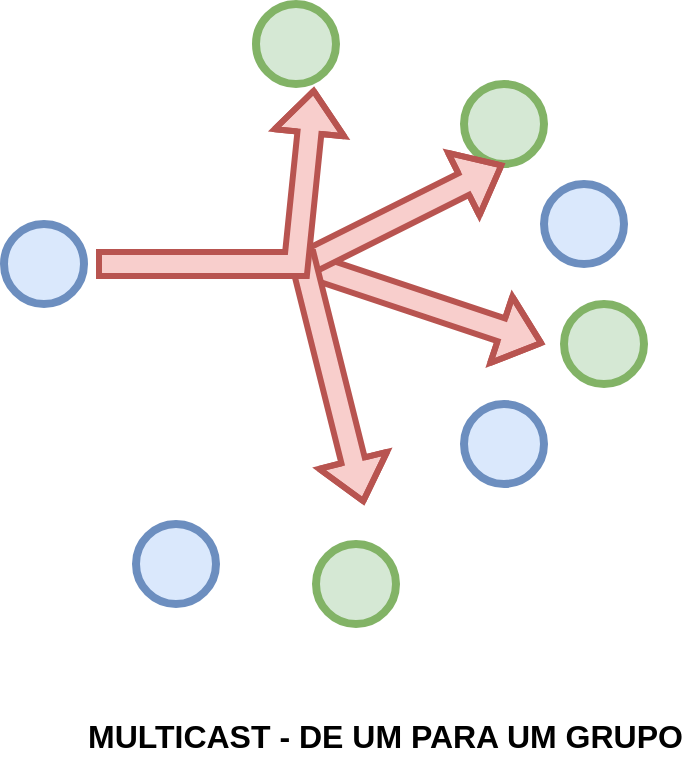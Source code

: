 <mxfile version="25.0.3">
  <diagram name="Página-1" id="GlAVU_UOuzdOl-vO27ki">
    <mxGraphModel dx="1194" dy="1885" grid="1" gridSize="10" guides="1" tooltips="1" connect="1" arrows="1" fold="1" page="1" pageScale="1" pageWidth="827" pageHeight="1169" math="0" shadow="0">
      <root>
        <mxCell id="0" />
        <mxCell id="1" parent="0" />
        <mxCell id="4PugmEya9Hpgv3zvpcw5-1" value="" style="ellipse;whiteSpace=wrap;html=1;aspect=fixed;hachureGap=4;fontFamily=Architects Daughter;fontSource=https%3A%2F%2Ffonts.googleapis.com%2Fcss%3Ffamily%3DArchitects%2BDaughter;fillColor=#dae8fc;strokeColor=#6c8ebf;shadow=0;strokeWidth=4;" vertex="1" parent="1">
          <mxGeometry x="94" y="110" width="40" height="40" as="geometry" />
        </mxCell>
        <mxCell id="4PugmEya9Hpgv3zvpcw5-6" value="&lt;font face=&quot;Helvetica&quot; style=&quot;font-size: 16px;&quot;&gt;&lt;b&gt;MULTICAST - DE UM PARA UM GRUP&lt;/b&gt;&lt;/font&gt;&lt;font face=&quot;Helvetica&quot; style=&quot;font-size: 16px;&quot;&gt;&lt;b&gt;O&lt;/b&gt;&lt;/font&gt;" style="text;html=1;whiteSpace=wrap;overflow=hidden;rounded=0;fontFamily=Architects Daughter;fontSource=https%3A%2F%2Ffonts.googleapis.com%2Fcss%3Ffamily%3DArchitects%2BDaughter;" vertex="1" parent="1">
          <mxGeometry x="134" y="350" width="305" height="30" as="geometry" />
        </mxCell>
        <mxCell id="4PugmEya9Hpgv3zvpcw5-7" value="" style="ellipse;whiteSpace=wrap;html=1;aspect=fixed;hachureGap=4;fontFamily=Architects Daughter;fontSource=https%3A%2F%2Ffonts.googleapis.com%2Fcss%3Ffamily%3DArchitects%2BDaughter;fillColor=#d5e8d4;strokeColor=#82b366;shadow=0;strokeWidth=4;" vertex="1" parent="1">
          <mxGeometry x="324" y="40" width="40" height="40" as="geometry" />
        </mxCell>
        <mxCell id="4PugmEya9Hpgv3zvpcw5-8" value="" style="ellipse;whiteSpace=wrap;html=1;aspect=fixed;hachureGap=4;fontFamily=Architects Daughter;fontSource=https%3A%2F%2Ffonts.googleapis.com%2Fcss%3Ffamily%3DArchitects%2BDaughter;fillColor=#dae8fc;strokeColor=#6c8ebf;shadow=0;strokeWidth=4;" vertex="1" parent="1">
          <mxGeometry x="364" y="90" width="40" height="40" as="geometry" />
        </mxCell>
        <mxCell id="4PugmEya9Hpgv3zvpcw5-9" value="" style="ellipse;whiteSpace=wrap;html=1;aspect=fixed;hachureGap=4;fontFamily=Architects Daughter;fontSource=https%3A%2F%2Ffonts.googleapis.com%2Fcss%3Ffamily%3DArchitects%2BDaughter;fillColor=#d5e8d4;strokeColor=#82b366;shadow=0;strokeWidth=4;" vertex="1" parent="1">
          <mxGeometry x="374" y="150" width="40" height="40" as="geometry" />
        </mxCell>
        <mxCell id="4PugmEya9Hpgv3zvpcw5-10" value="" style="ellipse;whiteSpace=wrap;html=1;aspect=fixed;hachureGap=4;fontFamily=Architects Daughter;fontSource=https%3A%2F%2Ffonts.googleapis.com%2Fcss%3Ffamily%3DArchitects%2BDaughter;fillColor=#dae8fc;strokeColor=#6c8ebf;shadow=0;strokeWidth=4;" vertex="1" parent="1">
          <mxGeometry x="324" y="200" width="40" height="40" as="geometry" />
        </mxCell>
        <mxCell id="4PugmEya9Hpgv3zvpcw5-12" value="" style="ellipse;whiteSpace=wrap;html=1;aspect=fixed;hachureGap=4;fontFamily=Architects Daughter;fontSource=https%3A%2F%2Ffonts.googleapis.com%2Fcss%3Ffamily%3DArchitects%2BDaughter;fillColor=#d5e8d4;strokeColor=#82b366;shadow=0;strokeWidth=4;" vertex="1" parent="1">
          <mxGeometry x="250" y="270" width="40" height="40" as="geometry" />
        </mxCell>
        <mxCell id="4PugmEya9Hpgv3zvpcw5-13" value="" style="shape=flexArrow;endArrow=classic;html=1;rounded=0;hachureGap=4;fontFamily=Architects Daughter;fontSource=https%3A%2F%2Ffonts.googleapis.com%2Fcss%3Ffamily%3DArchitects%2BDaughter;strokeWidth=3;fillColor=#f8cecc;strokeColor=#b85450;" edge="1" parent="1">
          <mxGeometry width="50" height="50" relative="1" as="geometry">
            <mxPoint x="144" y="130" as="sourcePoint" />
            <mxPoint x="364" y="170" as="targetPoint" />
            <Array as="points">
              <mxPoint x="244" y="130" />
            </Array>
          </mxGeometry>
        </mxCell>
        <mxCell id="4PugmEya9Hpgv3zvpcw5-14" value="" style="shape=flexArrow;endArrow=classic;html=1;rounded=0;hachureGap=4;fontFamily=Architects Daughter;fontSource=https%3A%2F%2Ffonts.googleapis.com%2Fcss%3Ffamily%3DArchitects%2BDaughter;strokeWidth=3;fillColor=#f8cecc;strokeColor=#b85450;entryX=0.5;entryY=1;entryDx=0;entryDy=0;" edge="1" parent="1" target="4PugmEya9Hpgv3zvpcw5-7">
          <mxGeometry width="50" height="50" relative="1" as="geometry">
            <mxPoint x="144" y="130" as="sourcePoint" />
            <mxPoint x="364" y="170" as="targetPoint" />
            <Array as="points">
              <mxPoint x="244" y="130" />
            </Array>
          </mxGeometry>
        </mxCell>
        <mxCell id="4PugmEya9Hpgv3zvpcw5-15" value="" style="shape=flexArrow;endArrow=classic;html=1;rounded=0;hachureGap=4;fontFamily=Architects Daughter;fontSource=https%3A%2F%2Ffonts.googleapis.com%2Fcss%3Ffamily%3DArchitects%2BDaughter;strokeWidth=3;fillColor=#f8cecc;strokeColor=#b85450;entryX=0.25;entryY=0;entryDx=0;entryDy=0;entryPerimeter=0;" edge="1" parent="1">
          <mxGeometry width="50" height="50" relative="1" as="geometry">
            <mxPoint x="144" y="130" as="sourcePoint" />
            <mxPoint x="274" y="250" as="targetPoint" />
            <Array as="points">
              <mxPoint x="244" y="130" />
            </Array>
          </mxGeometry>
        </mxCell>
        <mxCell id="4PugmEya9Hpgv3zvpcw5-16" value="" style="ellipse;whiteSpace=wrap;html=1;aspect=fixed;hachureGap=4;fontFamily=Architects Daughter;fontSource=https%3A%2F%2Ffonts.googleapis.com%2Fcss%3Ffamily%3DArchitects%2BDaughter;fillColor=#d5e8d4;strokeColor=#82b366;shadow=0;strokeWidth=4;" vertex="1" parent="1">
          <mxGeometry x="220" width="40" height="40" as="geometry" />
        </mxCell>
        <mxCell id="4PugmEya9Hpgv3zvpcw5-17" value="" style="ellipse;whiteSpace=wrap;html=1;aspect=fixed;hachureGap=4;fontFamily=Architects Daughter;fontSource=https%3A%2F%2Ffonts.googleapis.com%2Fcss%3Ffamily%3DArchitects%2BDaughter;fillColor=#dae8fc;strokeColor=#6c8ebf;shadow=0;strokeWidth=4;" vertex="1" parent="1">
          <mxGeometry x="160" y="260" width="40" height="40" as="geometry" />
        </mxCell>
        <mxCell id="4PugmEya9Hpgv3zvpcw5-19" value="" style="shape=flexArrow;endArrow=classic;html=1;rounded=0;hachureGap=4;fontFamily=Architects Daughter;fontSource=https%3A%2F%2Ffonts.googleapis.com%2Fcss%3Ffamily%3DArchitects%2BDaughter;strokeWidth=3;fillColor=#f8cecc;strokeColor=#b85450;entryX=0.725;entryY=1.05;entryDx=0;entryDy=0;entryPerimeter=0;" edge="1" parent="1" target="4PugmEya9Hpgv3zvpcw5-16">
          <mxGeometry width="50" height="50" relative="1" as="geometry">
            <mxPoint x="140" y="130" as="sourcePoint" />
            <mxPoint x="270" y="250" as="targetPoint" />
            <Array as="points">
              <mxPoint x="240" y="130" />
            </Array>
          </mxGeometry>
        </mxCell>
      </root>
    </mxGraphModel>
  </diagram>
</mxfile>
